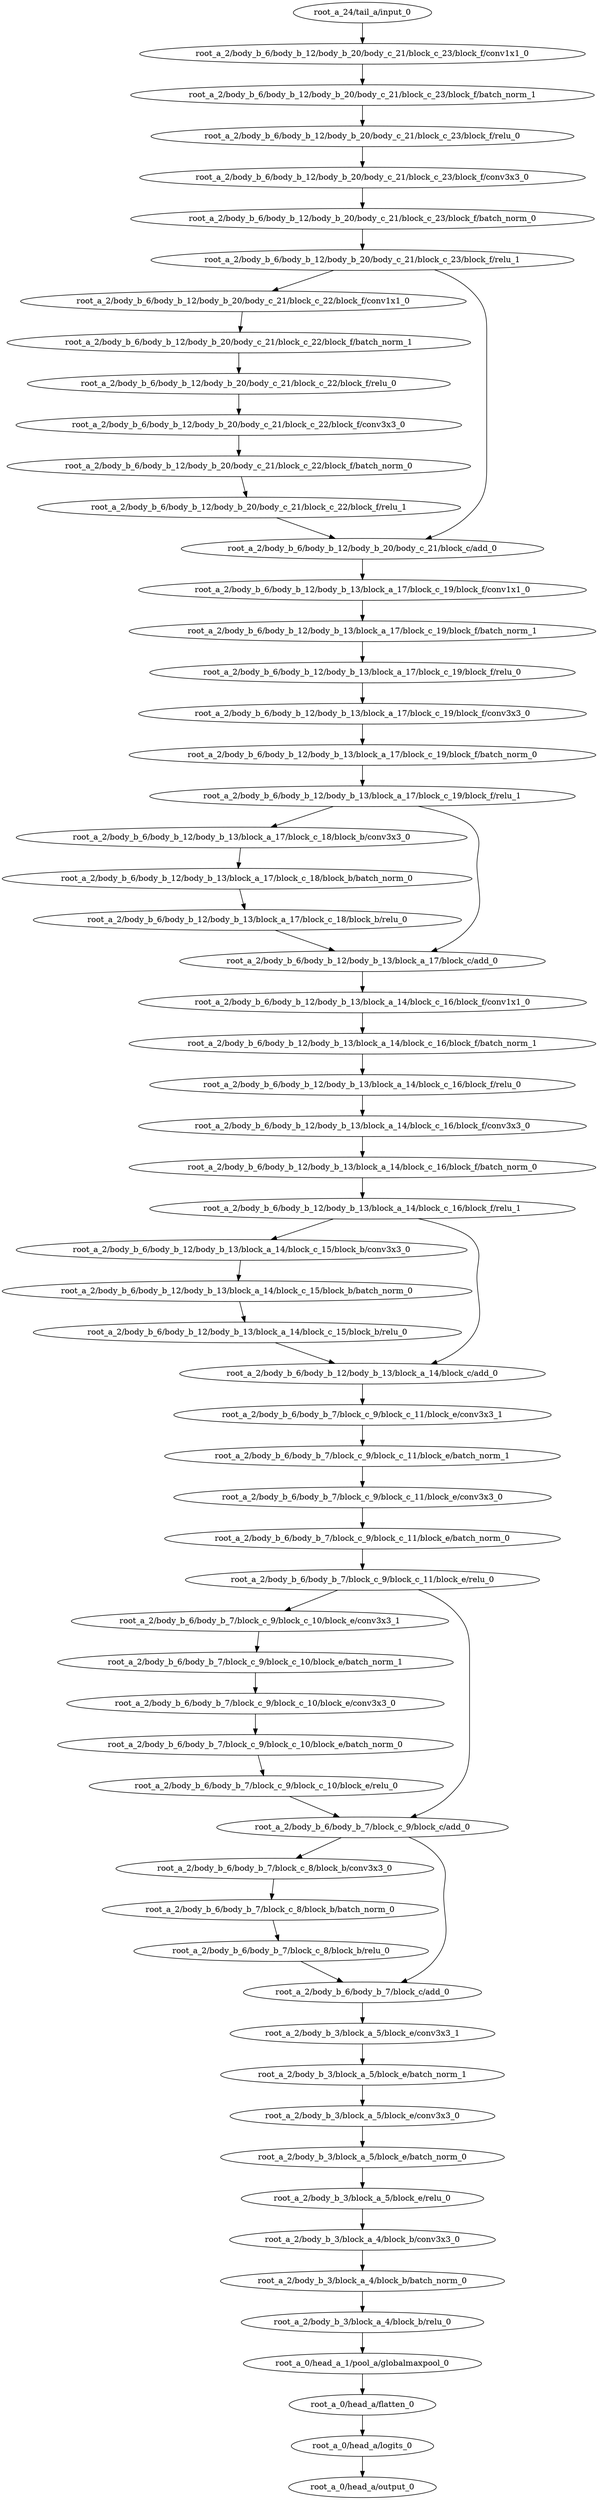 digraph root_a {
        "root_a_2/body_b_6/body_b_7/block_c_8/block_b/conv3x3_0"
        "root_a_2/body_b_6/body_b_7/block_c_8/block_b/batch_norm_0"
        "root_a_2/body_b_6/body_b_7/block_c_8/block_b/relu_0"
        "root_a_2/body_b_6/body_b_7/block_c_9/block_c_10/block_e/conv3x3_1"
        "root_a_2/body_b_6/body_b_7/block_c_9/block_c_10/block_e/batch_norm_1"
        "root_a_2/body_b_6/body_b_7/block_c_9/block_c_10/block_e/conv3x3_0"
        "root_a_2/body_b_6/body_b_7/block_c_9/block_c_10/block_e/batch_norm_0"
        "root_a_2/body_b_6/body_b_7/block_c_9/block_c_10/block_e/relu_0"
        "root_a_2/body_b_6/body_b_12/body_b_13/block_a_14/block_c_15/block_b/conv3x3_0"
        "root_a_2/body_b_6/body_b_12/body_b_13/block_a_14/block_c_15/block_b/batch_norm_0"
        "root_a_2/body_b_6/body_b_12/body_b_13/block_a_14/block_c_15/block_b/relu_0"
        "root_a_2/body_b_6/body_b_12/body_b_13/block_a_17/block_c_18/block_b/conv3x3_0"
        "root_a_2/body_b_6/body_b_12/body_b_13/block_a_17/block_c_18/block_b/batch_norm_0"
        "root_a_2/body_b_6/body_b_12/body_b_13/block_a_17/block_c_18/block_b/relu_0"
        "root_a_2/body_b_6/body_b_12/body_b_20/body_c_21/block_c_22/block_f/conv1x1_0"
        "root_a_2/body_b_6/body_b_12/body_b_20/body_c_21/block_c_22/block_f/batch_norm_1"
        "root_a_2/body_b_6/body_b_12/body_b_20/body_c_21/block_c_22/block_f/relu_0"
        "root_a_2/body_b_6/body_b_12/body_b_20/body_c_21/block_c_22/block_f/conv3x3_0"
        "root_a_2/body_b_6/body_b_12/body_b_20/body_c_21/block_c_22/block_f/batch_norm_0"
        "root_a_2/body_b_6/body_b_12/body_b_20/body_c_21/block_c_22/block_f/relu_1"
        "root_a_24/tail_a/input_0"
        "root_a_2/body_b_6/body_b_12/body_b_20/body_c_21/block_c_23/block_f/conv1x1_0"
        "root_a_2/body_b_6/body_b_12/body_b_20/body_c_21/block_c_23/block_f/batch_norm_1"
        "root_a_2/body_b_6/body_b_12/body_b_20/body_c_21/block_c_23/block_f/relu_0"
        "root_a_2/body_b_6/body_b_12/body_b_20/body_c_21/block_c_23/block_f/conv3x3_0"
        "root_a_2/body_b_6/body_b_12/body_b_20/body_c_21/block_c_23/block_f/batch_norm_0"
        "root_a_2/body_b_6/body_b_12/body_b_20/body_c_21/block_c_23/block_f/relu_1"
        "root_a_2/body_b_6/body_b_12/body_b_20/body_c_21/block_c/add_0"
        "root_a_2/body_b_6/body_b_12/body_b_13/block_a_17/block_c_19/block_f/conv1x1_0"
        "root_a_2/body_b_6/body_b_12/body_b_13/block_a_17/block_c_19/block_f/batch_norm_1"
        "root_a_2/body_b_6/body_b_12/body_b_13/block_a_17/block_c_19/block_f/relu_0"
        "root_a_2/body_b_6/body_b_12/body_b_13/block_a_17/block_c_19/block_f/conv3x3_0"
        "root_a_2/body_b_6/body_b_12/body_b_13/block_a_17/block_c_19/block_f/batch_norm_0"
        "root_a_2/body_b_6/body_b_12/body_b_13/block_a_17/block_c_19/block_f/relu_1"
        "root_a_2/body_b_6/body_b_12/body_b_13/block_a_17/block_c/add_0"
        "root_a_2/body_b_6/body_b_12/body_b_13/block_a_14/block_c_16/block_f/conv1x1_0"
        "root_a_2/body_b_6/body_b_12/body_b_13/block_a_14/block_c_16/block_f/batch_norm_1"
        "root_a_2/body_b_6/body_b_12/body_b_13/block_a_14/block_c_16/block_f/relu_0"
        "root_a_2/body_b_6/body_b_12/body_b_13/block_a_14/block_c_16/block_f/conv3x3_0"
        "root_a_2/body_b_6/body_b_12/body_b_13/block_a_14/block_c_16/block_f/batch_norm_0"
        "root_a_2/body_b_6/body_b_12/body_b_13/block_a_14/block_c_16/block_f/relu_1"
        "root_a_2/body_b_6/body_b_12/body_b_13/block_a_14/block_c/add_0"
        "root_a_2/body_b_6/body_b_7/block_c_9/block_c_11/block_e/conv3x3_1"
        "root_a_2/body_b_6/body_b_7/block_c_9/block_c_11/block_e/batch_norm_1"
        "root_a_2/body_b_6/body_b_7/block_c_9/block_c_11/block_e/conv3x3_0"
        "root_a_2/body_b_6/body_b_7/block_c_9/block_c_11/block_e/batch_norm_0"
        "root_a_2/body_b_6/body_b_7/block_c_9/block_c_11/block_e/relu_0"
        "root_a_2/body_b_6/body_b_7/block_c_9/block_c/add_0"
        "root_a_2/body_b_6/body_b_7/block_c/add_0"
        "root_a_2/body_b_3/block_a_5/block_e/conv3x3_1"
        "root_a_2/body_b_3/block_a_5/block_e/batch_norm_1"
        "root_a_2/body_b_3/block_a_5/block_e/conv3x3_0"
        "root_a_2/body_b_3/block_a_5/block_e/batch_norm_0"
        "root_a_2/body_b_3/block_a_5/block_e/relu_0"
        "root_a_2/body_b_3/block_a_4/block_b/conv3x3_0"
        "root_a_2/body_b_3/block_a_4/block_b/batch_norm_0"
        "root_a_2/body_b_3/block_a_4/block_b/relu_0"
        "root_a_0/head_a_1/pool_a/globalmaxpool_0"
        "root_a_0/head_a/flatten_0"
        "root_a_0/head_a/logits_0"
        "root_a_0/head_a/output_0"

        "root_a_2/body_b_6/body_b_7/block_c_9/block_c/add_0" -> "root_a_2/body_b_6/body_b_7/block_c_8/block_b/conv3x3_0"
        "root_a_2/body_b_6/body_b_7/block_c_8/block_b/conv3x3_0" -> "root_a_2/body_b_6/body_b_7/block_c_8/block_b/batch_norm_0"
        "root_a_2/body_b_6/body_b_7/block_c_8/block_b/batch_norm_0" -> "root_a_2/body_b_6/body_b_7/block_c_8/block_b/relu_0"
        "root_a_2/body_b_6/body_b_7/block_c_9/block_c_11/block_e/relu_0" -> "root_a_2/body_b_6/body_b_7/block_c_9/block_c_10/block_e/conv3x3_1"
        "root_a_2/body_b_6/body_b_7/block_c_9/block_c_10/block_e/conv3x3_1" -> "root_a_2/body_b_6/body_b_7/block_c_9/block_c_10/block_e/batch_norm_1"
        "root_a_2/body_b_6/body_b_7/block_c_9/block_c_10/block_e/batch_norm_1" -> "root_a_2/body_b_6/body_b_7/block_c_9/block_c_10/block_e/conv3x3_0"
        "root_a_2/body_b_6/body_b_7/block_c_9/block_c_10/block_e/conv3x3_0" -> "root_a_2/body_b_6/body_b_7/block_c_9/block_c_10/block_e/batch_norm_0"
        "root_a_2/body_b_6/body_b_7/block_c_9/block_c_10/block_e/batch_norm_0" -> "root_a_2/body_b_6/body_b_7/block_c_9/block_c_10/block_e/relu_0"
        "root_a_2/body_b_6/body_b_12/body_b_13/block_a_14/block_c_16/block_f/relu_1" -> "root_a_2/body_b_6/body_b_12/body_b_13/block_a_14/block_c_15/block_b/conv3x3_0"
        "root_a_2/body_b_6/body_b_12/body_b_13/block_a_14/block_c_15/block_b/conv3x3_0" -> "root_a_2/body_b_6/body_b_12/body_b_13/block_a_14/block_c_15/block_b/batch_norm_0"
        "root_a_2/body_b_6/body_b_12/body_b_13/block_a_14/block_c_15/block_b/batch_norm_0" -> "root_a_2/body_b_6/body_b_12/body_b_13/block_a_14/block_c_15/block_b/relu_0"
        "root_a_2/body_b_6/body_b_12/body_b_13/block_a_17/block_c_19/block_f/relu_1" -> "root_a_2/body_b_6/body_b_12/body_b_13/block_a_17/block_c_18/block_b/conv3x3_0"
        "root_a_2/body_b_6/body_b_12/body_b_13/block_a_17/block_c_18/block_b/conv3x3_0" -> "root_a_2/body_b_6/body_b_12/body_b_13/block_a_17/block_c_18/block_b/batch_norm_0"
        "root_a_2/body_b_6/body_b_12/body_b_13/block_a_17/block_c_18/block_b/batch_norm_0" -> "root_a_2/body_b_6/body_b_12/body_b_13/block_a_17/block_c_18/block_b/relu_0"
        "root_a_2/body_b_6/body_b_12/body_b_20/body_c_21/block_c_23/block_f/relu_1" -> "root_a_2/body_b_6/body_b_12/body_b_20/body_c_21/block_c_22/block_f/conv1x1_0"
        "root_a_2/body_b_6/body_b_12/body_b_20/body_c_21/block_c_22/block_f/conv1x1_0" -> "root_a_2/body_b_6/body_b_12/body_b_20/body_c_21/block_c_22/block_f/batch_norm_1"
        "root_a_2/body_b_6/body_b_12/body_b_20/body_c_21/block_c_22/block_f/batch_norm_1" -> "root_a_2/body_b_6/body_b_12/body_b_20/body_c_21/block_c_22/block_f/relu_0"
        "root_a_2/body_b_6/body_b_12/body_b_20/body_c_21/block_c_22/block_f/relu_0" -> "root_a_2/body_b_6/body_b_12/body_b_20/body_c_21/block_c_22/block_f/conv3x3_0"
        "root_a_2/body_b_6/body_b_12/body_b_20/body_c_21/block_c_22/block_f/conv3x3_0" -> "root_a_2/body_b_6/body_b_12/body_b_20/body_c_21/block_c_22/block_f/batch_norm_0"
        "root_a_2/body_b_6/body_b_12/body_b_20/body_c_21/block_c_22/block_f/batch_norm_0" -> "root_a_2/body_b_6/body_b_12/body_b_20/body_c_21/block_c_22/block_f/relu_1"
        "root_a_24/tail_a/input_0" -> "root_a_2/body_b_6/body_b_12/body_b_20/body_c_21/block_c_23/block_f/conv1x1_0"
        "root_a_2/body_b_6/body_b_12/body_b_20/body_c_21/block_c_23/block_f/conv1x1_0" -> "root_a_2/body_b_6/body_b_12/body_b_20/body_c_21/block_c_23/block_f/batch_norm_1"
        "root_a_2/body_b_6/body_b_12/body_b_20/body_c_21/block_c_23/block_f/batch_norm_1" -> "root_a_2/body_b_6/body_b_12/body_b_20/body_c_21/block_c_23/block_f/relu_0"
        "root_a_2/body_b_6/body_b_12/body_b_20/body_c_21/block_c_23/block_f/relu_0" -> "root_a_2/body_b_6/body_b_12/body_b_20/body_c_21/block_c_23/block_f/conv3x3_0"
        "root_a_2/body_b_6/body_b_12/body_b_20/body_c_21/block_c_23/block_f/conv3x3_0" -> "root_a_2/body_b_6/body_b_12/body_b_20/body_c_21/block_c_23/block_f/batch_norm_0"
        "root_a_2/body_b_6/body_b_12/body_b_20/body_c_21/block_c_23/block_f/batch_norm_0" -> "root_a_2/body_b_6/body_b_12/body_b_20/body_c_21/block_c_23/block_f/relu_1"
        "root_a_2/body_b_6/body_b_12/body_b_20/body_c_21/block_c_22/block_f/relu_1" -> "root_a_2/body_b_6/body_b_12/body_b_20/body_c_21/block_c/add_0"
        "root_a_2/body_b_6/body_b_12/body_b_20/body_c_21/block_c_23/block_f/relu_1" -> "root_a_2/body_b_6/body_b_12/body_b_20/body_c_21/block_c/add_0"
        "root_a_2/body_b_6/body_b_12/body_b_20/body_c_21/block_c/add_0" -> "root_a_2/body_b_6/body_b_12/body_b_13/block_a_17/block_c_19/block_f/conv1x1_0"
        "root_a_2/body_b_6/body_b_12/body_b_13/block_a_17/block_c_19/block_f/conv1x1_0" -> "root_a_2/body_b_6/body_b_12/body_b_13/block_a_17/block_c_19/block_f/batch_norm_1"
        "root_a_2/body_b_6/body_b_12/body_b_13/block_a_17/block_c_19/block_f/batch_norm_1" -> "root_a_2/body_b_6/body_b_12/body_b_13/block_a_17/block_c_19/block_f/relu_0"
        "root_a_2/body_b_6/body_b_12/body_b_13/block_a_17/block_c_19/block_f/relu_0" -> "root_a_2/body_b_6/body_b_12/body_b_13/block_a_17/block_c_19/block_f/conv3x3_0"
        "root_a_2/body_b_6/body_b_12/body_b_13/block_a_17/block_c_19/block_f/conv3x3_0" -> "root_a_2/body_b_6/body_b_12/body_b_13/block_a_17/block_c_19/block_f/batch_norm_0"
        "root_a_2/body_b_6/body_b_12/body_b_13/block_a_17/block_c_19/block_f/batch_norm_0" -> "root_a_2/body_b_6/body_b_12/body_b_13/block_a_17/block_c_19/block_f/relu_1"
        "root_a_2/body_b_6/body_b_12/body_b_13/block_a_17/block_c_18/block_b/relu_0" -> "root_a_2/body_b_6/body_b_12/body_b_13/block_a_17/block_c/add_0"
        "root_a_2/body_b_6/body_b_12/body_b_13/block_a_17/block_c_19/block_f/relu_1" -> "root_a_2/body_b_6/body_b_12/body_b_13/block_a_17/block_c/add_0"
        "root_a_2/body_b_6/body_b_12/body_b_13/block_a_17/block_c/add_0" -> "root_a_2/body_b_6/body_b_12/body_b_13/block_a_14/block_c_16/block_f/conv1x1_0"
        "root_a_2/body_b_6/body_b_12/body_b_13/block_a_14/block_c_16/block_f/conv1x1_0" -> "root_a_2/body_b_6/body_b_12/body_b_13/block_a_14/block_c_16/block_f/batch_norm_1"
        "root_a_2/body_b_6/body_b_12/body_b_13/block_a_14/block_c_16/block_f/batch_norm_1" -> "root_a_2/body_b_6/body_b_12/body_b_13/block_a_14/block_c_16/block_f/relu_0"
        "root_a_2/body_b_6/body_b_12/body_b_13/block_a_14/block_c_16/block_f/relu_0" -> "root_a_2/body_b_6/body_b_12/body_b_13/block_a_14/block_c_16/block_f/conv3x3_0"
        "root_a_2/body_b_6/body_b_12/body_b_13/block_a_14/block_c_16/block_f/conv3x3_0" -> "root_a_2/body_b_6/body_b_12/body_b_13/block_a_14/block_c_16/block_f/batch_norm_0"
        "root_a_2/body_b_6/body_b_12/body_b_13/block_a_14/block_c_16/block_f/batch_norm_0" -> "root_a_2/body_b_6/body_b_12/body_b_13/block_a_14/block_c_16/block_f/relu_1"
        "root_a_2/body_b_6/body_b_12/body_b_13/block_a_14/block_c_15/block_b/relu_0" -> "root_a_2/body_b_6/body_b_12/body_b_13/block_a_14/block_c/add_0"
        "root_a_2/body_b_6/body_b_12/body_b_13/block_a_14/block_c_16/block_f/relu_1" -> "root_a_2/body_b_6/body_b_12/body_b_13/block_a_14/block_c/add_0"
        "root_a_2/body_b_6/body_b_12/body_b_13/block_a_14/block_c/add_0" -> "root_a_2/body_b_6/body_b_7/block_c_9/block_c_11/block_e/conv3x3_1"
        "root_a_2/body_b_6/body_b_7/block_c_9/block_c_11/block_e/conv3x3_1" -> "root_a_2/body_b_6/body_b_7/block_c_9/block_c_11/block_e/batch_norm_1"
        "root_a_2/body_b_6/body_b_7/block_c_9/block_c_11/block_e/batch_norm_1" -> "root_a_2/body_b_6/body_b_7/block_c_9/block_c_11/block_e/conv3x3_0"
        "root_a_2/body_b_6/body_b_7/block_c_9/block_c_11/block_e/conv3x3_0" -> "root_a_2/body_b_6/body_b_7/block_c_9/block_c_11/block_e/batch_norm_0"
        "root_a_2/body_b_6/body_b_7/block_c_9/block_c_11/block_e/batch_norm_0" -> "root_a_2/body_b_6/body_b_7/block_c_9/block_c_11/block_e/relu_0"
        "root_a_2/body_b_6/body_b_7/block_c_9/block_c_10/block_e/relu_0" -> "root_a_2/body_b_6/body_b_7/block_c_9/block_c/add_0"
        "root_a_2/body_b_6/body_b_7/block_c_9/block_c_11/block_e/relu_0" -> "root_a_2/body_b_6/body_b_7/block_c_9/block_c/add_0"
        "root_a_2/body_b_6/body_b_7/block_c_8/block_b/relu_0" -> "root_a_2/body_b_6/body_b_7/block_c/add_0"
        "root_a_2/body_b_6/body_b_7/block_c_9/block_c/add_0" -> "root_a_2/body_b_6/body_b_7/block_c/add_0"
        "root_a_2/body_b_6/body_b_7/block_c/add_0" -> "root_a_2/body_b_3/block_a_5/block_e/conv3x3_1"
        "root_a_2/body_b_3/block_a_5/block_e/conv3x3_1" -> "root_a_2/body_b_3/block_a_5/block_e/batch_norm_1"
        "root_a_2/body_b_3/block_a_5/block_e/batch_norm_1" -> "root_a_2/body_b_3/block_a_5/block_e/conv3x3_0"
        "root_a_2/body_b_3/block_a_5/block_e/conv3x3_0" -> "root_a_2/body_b_3/block_a_5/block_e/batch_norm_0"
        "root_a_2/body_b_3/block_a_5/block_e/batch_norm_0" -> "root_a_2/body_b_3/block_a_5/block_e/relu_0"
        "root_a_2/body_b_3/block_a_5/block_e/relu_0" -> "root_a_2/body_b_3/block_a_4/block_b/conv3x3_0"
        "root_a_2/body_b_3/block_a_4/block_b/conv3x3_0" -> "root_a_2/body_b_3/block_a_4/block_b/batch_norm_0"
        "root_a_2/body_b_3/block_a_4/block_b/batch_norm_0" -> "root_a_2/body_b_3/block_a_4/block_b/relu_0"
        "root_a_2/body_b_3/block_a_4/block_b/relu_0" -> "root_a_0/head_a_1/pool_a/globalmaxpool_0"
        "root_a_0/head_a_1/pool_a/globalmaxpool_0" -> "root_a_0/head_a/flatten_0"
        "root_a_0/head_a/flatten_0" -> "root_a_0/head_a/logits_0"
        "root_a_0/head_a/logits_0" -> "root_a_0/head_a/output_0"

}